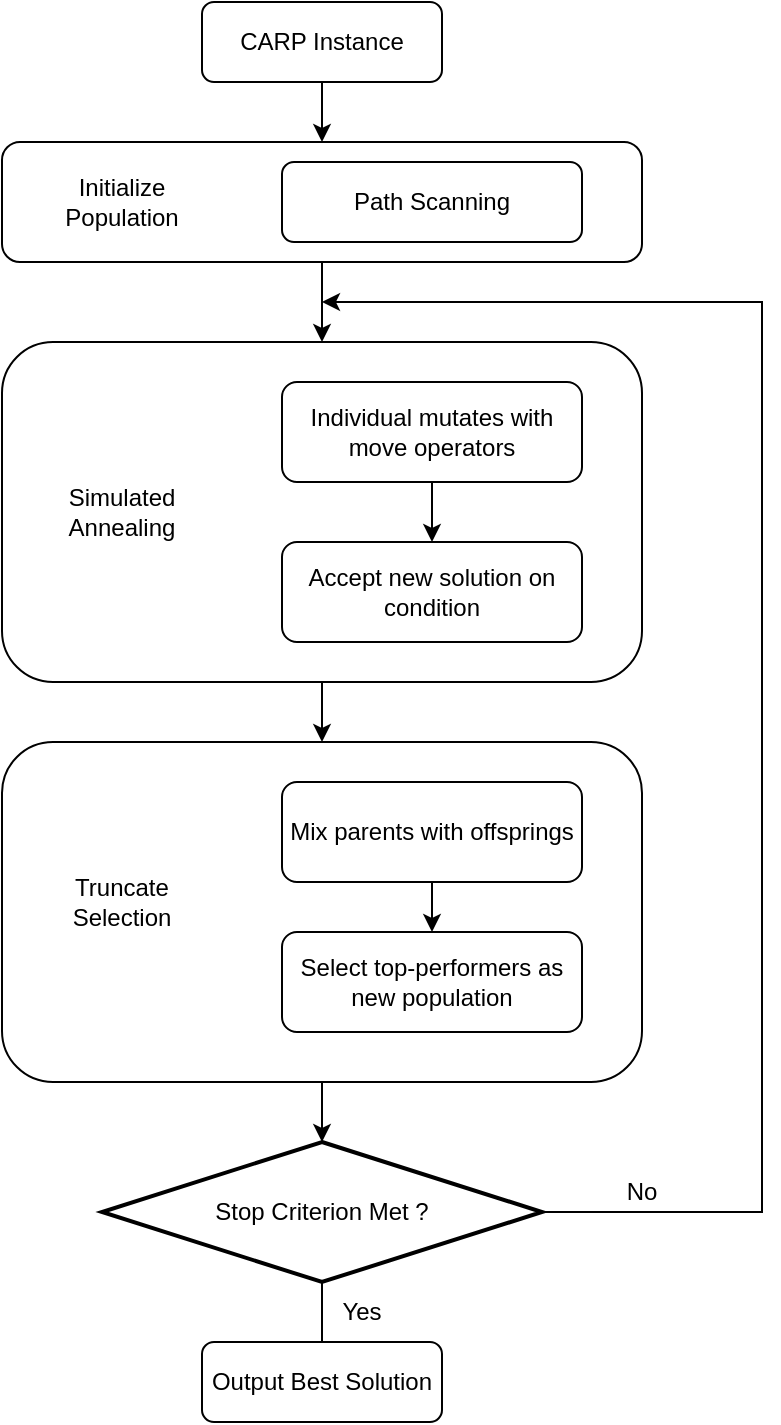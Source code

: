 <mxfile version="24.4.0" type="device">
  <diagram id="C5RBs43oDa-KdzZeNtuy" name="Page-1">
    <mxGraphModel dx="682" dy="406" grid="1" gridSize="10" guides="1" tooltips="1" connect="1" arrows="1" fold="1" page="1" pageScale="1" pageWidth="827" pageHeight="1169" math="0" shadow="0">
      <root>
        <mxCell id="WIyWlLk6GJQsqaUBKTNV-0" />
        <mxCell id="WIyWlLk6GJQsqaUBKTNV-1" parent="WIyWlLk6GJQsqaUBKTNV-0" />
        <mxCell id="blncTFOwAfIJLTzrMO1A-6" style="edgeStyle=orthogonalEdgeStyle;rounded=0;orthogonalLoop=1;jettySize=auto;html=1;exitX=0.5;exitY=1;exitDx=0;exitDy=0;entryX=0.5;entryY=1;entryDx=0;entryDy=0;" edge="1" parent="WIyWlLk6GJQsqaUBKTNV-1" source="WIyWlLk6GJQsqaUBKTNV-3" target="blncTFOwAfIJLTzrMO1A-0">
          <mxGeometry relative="1" as="geometry" />
        </mxCell>
        <mxCell id="WIyWlLk6GJQsqaUBKTNV-3" value="CARP I&lt;span style=&quot;background-color: initial;&quot;&gt;nstance&lt;/span&gt;" style="rounded=1;whiteSpace=wrap;html=1;fontSize=12;glass=0;strokeWidth=1;shadow=0;" parent="WIyWlLk6GJQsqaUBKTNV-1" vertex="1">
          <mxGeometry x="260" y="60" width="120" height="40" as="geometry" />
        </mxCell>
        <mxCell id="blncTFOwAfIJLTzrMO1A-15" style="edgeStyle=orthogonalEdgeStyle;rounded=0;orthogonalLoop=1;jettySize=auto;html=1;exitX=0.5;exitY=0;exitDx=0;exitDy=0;entryX=0.5;entryY=0;entryDx=0;entryDy=0;" edge="1" parent="WIyWlLk6GJQsqaUBKTNV-1" source="blncTFOwAfIJLTzrMO1A-0" target="blncTFOwAfIJLTzrMO1A-7">
          <mxGeometry relative="1" as="geometry" />
        </mxCell>
        <mxCell id="blncTFOwAfIJLTzrMO1A-0" value="" style="rounded=1;whiteSpace=wrap;html=1;direction=west;" vertex="1" parent="WIyWlLk6GJQsqaUBKTNV-1">
          <mxGeometry x="160" y="130" width="320" height="60" as="geometry" />
        </mxCell>
        <mxCell id="blncTFOwAfIJLTzrMO1A-19" style="edgeStyle=orthogonalEdgeStyle;rounded=0;orthogonalLoop=1;jettySize=auto;html=1;exitX=0.5;exitY=1;exitDx=0;exitDy=0;entryX=0.5;entryY=1;entryDx=0;entryDy=0;" edge="1" parent="WIyWlLk6GJQsqaUBKTNV-1" source="blncTFOwAfIJLTzrMO1A-7" target="blncTFOwAfIJLTzrMO1A-13">
          <mxGeometry relative="1" as="geometry" />
        </mxCell>
        <mxCell id="blncTFOwAfIJLTzrMO1A-7" value="" style="rounded=1;whiteSpace=wrap;html=1;align=left;" vertex="1" parent="WIyWlLk6GJQsqaUBKTNV-1">
          <mxGeometry x="160" y="230" width="320" height="170" as="geometry" />
        </mxCell>
        <mxCell id="blncTFOwAfIJLTzrMO1A-8" value="Simulated Annealing" style="text;html=1;align=center;verticalAlign=middle;whiteSpace=wrap;rounded=0;" vertex="1" parent="WIyWlLk6GJQsqaUBKTNV-1">
          <mxGeometry x="190" y="300" width="60" height="30" as="geometry" />
        </mxCell>
        <mxCell id="blncTFOwAfIJLTzrMO1A-18" style="edgeStyle=orthogonalEdgeStyle;rounded=0;orthogonalLoop=1;jettySize=auto;html=1;exitX=0.5;exitY=1;exitDx=0;exitDy=0;entryX=0.5;entryY=0;entryDx=0;entryDy=0;" edge="1" parent="WIyWlLk6GJQsqaUBKTNV-1" source="blncTFOwAfIJLTzrMO1A-9" target="blncTFOwAfIJLTzrMO1A-12">
          <mxGeometry relative="1" as="geometry" />
        </mxCell>
        <mxCell id="blncTFOwAfIJLTzrMO1A-9" value="Individual mutates with move operators" style="rounded=1;whiteSpace=wrap;html=1;" vertex="1" parent="WIyWlLk6GJQsqaUBKTNV-1">
          <mxGeometry x="300" y="250" width="150" height="50" as="geometry" />
        </mxCell>
        <mxCell id="blncTFOwAfIJLTzrMO1A-12" value="Accept new solution on condition" style="rounded=1;whiteSpace=wrap;html=1;" vertex="1" parent="WIyWlLk6GJQsqaUBKTNV-1">
          <mxGeometry x="300" y="330" width="150" height="50" as="geometry" />
        </mxCell>
        <mxCell id="blncTFOwAfIJLTzrMO1A-13" value="" style="rounded=1;whiteSpace=wrap;html=1;direction=west;" vertex="1" parent="WIyWlLk6GJQsqaUBKTNV-1">
          <mxGeometry x="160" y="430" width="320" height="170" as="geometry" />
        </mxCell>
        <mxCell id="blncTFOwAfIJLTzrMO1A-14" style="edgeStyle=orthogonalEdgeStyle;rounded=0;orthogonalLoop=1;jettySize=auto;html=1;exitX=0.5;exitY=0;exitDx=0;exitDy=0;" edge="1" parent="WIyWlLk6GJQsqaUBKTNV-1" source="blncTFOwAfIJLTzrMO1A-0" target="blncTFOwAfIJLTzrMO1A-0">
          <mxGeometry relative="1" as="geometry" />
        </mxCell>
        <mxCell id="blncTFOwAfIJLTzrMO1A-20" value="Initialize Population" style="text;html=1;align=center;verticalAlign=middle;whiteSpace=wrap;rounded=0;" vertex="1" parent="WIyWlLk6GJQsqaUBKTNV-1">
          <mxGeometry x="190" y="145" width="60" height="30" as="geometry" />
        </mxCell>
        <mxCell id="blncTFOwAfIJLTzrMO1A-21" value="Path Scanning" style="rounded=1;whiteSpace=wrap;html=1;" vertex="1" parent="WIyWlLk6GJQsqaUBKTNV-1">
          <mxGeometry x="300" y="140" width="150" height="40" as="geometry" />
        </mxCell>
        <mxCell id="blncTFOwAfIJLTzrMO1A-25" value="Truncate Selection" style="text;html=1;align=center;verticalAlign=middle;whiteSpace=wrap;rounded=0;" vertex="1" parent="WIyWlLk6GJQsqaUBKTNV-1">
          <mxGeometry x="190" y="495" width="60" height="30" as="geometry" />
        </mxCell>
        <mxCell id="blncTFOwAfIJLTzrMO1A-33" style="edgeStyle=orthogonalEdgeStyle;rounded=0;orthogonalLoop=1;jettySize=auto;html=1;exitX=0.5;exitY=1;exitDx=0;exitDy=0;entryX=0.5;entryY=0;entryDx=0;entryDy=0;" edge="1" parent="WIyWlLk6GJQsqaUBKTNV-1" source="blncTFOwAfIJLTzrMO1A-26" target="blncTFOwAfIJLTzrMO1A-27">
          <mxGeometry relative="1" as="geometry" />
        </mxCell>
        <mxCell id="blncTFOwAfIJLTzrMO1A-26" value="Mix parents with offsprings" style="rounded=1;whiteSpace=wrap;html=1;" vertex="1" parent="WIyWlLk6GJQsqaUBKTNV-1">
          <mxGeometry x="300" y="450" width="150" height="50" as="geometry" />
        </mxCell>
        <mxCell id="blncTFOwAfIJLTzrMO1A-27" value="Select top-performers as new population" style="rounded=1;whiteSpace=wrap;html=1;" vertex="1" parent="WIyWlLk6GJQsqaUBKTNV-1">
          <mxGeometry x="300" y="525" width="150" height="50" as="geometry" />
        </mxCell>
        <mxCell id="blncTFOwAfIJLTzrMO1A-31" style="edgeStyle=orthogonalEdgeStyle;rounded=0;orthogonalLoop=1;jettySize=auto;html=1;exitX=1;exitY=0.5;exitDx=0;exitDy=0;exitPerimeter=0;" edge="1" parent="WIyWlLk6GJQsqaUBKTNV-1" source="blncTFOwAfIJLTzrMO1A-29">
          <mxGeometry relative="1" as="geometry">
            <mxPoint x="320" y="210" as="targetPoint" />
            <Array as="points">
              <mxPoint x="540" y="665" />
              <mxPoint x="540" y="210" />
            </Array>
          </mxGeometry>
        </mxCell>
        <mxCell id="blncTFOwAfIJLTzrMO1A-34" style="edgeStyle=orthogonalEdgeStyle;rounded=0;orthogonalLoop=1;jettySize=auto;html=1;exitX=0.5;exitY=1;exitDx=0;exitDy=0;exitPerimeter=0;" edge="1" parent="WIyWlLk6GJQsqaUBKTNV-1" source="blncTFOwAfIJLTzrMO1A-29">
          <mxGeometry relative="1" as="geometry">
            <mxPoint x="320" y="760" as="targetPoint" />
          </mxGeometry>
        </mxCell>
        <mxCell id="blncTFOwAfIJLTzrMO1A-29" value="Stop Criterion Met ?" style="strokeWidth=2;html=1;shape=mxgraph.flowchart.decision;whiteSpace=wrap;" vertex="1" parent="WIyWlLk6GJQsqaUBKTNV-1">
          <mxGeometry x="210" y="630" width="220" height="70" as="geometry" />
        </mxCell>
        <mxCell id="blncTFOwAfIJLTzrMO1A-30" style="edgeStyle=orthogonalEdgeStyle;rounded=0;orthogonalLoop=1;jettySize=auto;html=1;exitX=0.5;exitY=0;exitDx=0;exitDy=0;entryX=0.5;entryY=0;entryDx=0;entryDy=0;entryPerimeter=0;" edge="1" parent="WIyWlLk6GJQsqaUBKTNV-1" source="blncTFOwAfIJLTzrMO1A-13" target="blncTFOwAfIJLTzrMO1A-29">
          <mxGeometry relative="1" as="geometry" />
        </mxCell>
        <mxCell id="blncTFOwAfIJLTzrMO1A-35" value="Yes" style="text;html=1;align=center;verticalAlign=middle;whiteSpace=wrap;rounded=0;" vertex="1" parent="WIyWlLk6GJQsqaUBKTNV-1">
          <mxGeometry x="310" y="700" width="60" height="30" as="geometry" />
        </mxCell>
        <mxCell id="blncTFOwAfIJLTzrMO1A-36" value="No" style="text;html=1;align=center;verticalAlign=middle;whiteSpace=wrap;rounded=0;" vertex="1" parent="WIyWlLk6GJQsqaUBKTNV-1">
          <mxGeometry x="450" y="640" width="60" height="30" as="geometry" />
        </mxCell>
        <mxCell id="blncTFOwAfIJLTzrMO1A-37" value="Output Best Solution" style="rounded=1;whiteSpace=wrap;html=1;" vertex="1" parent="WIyWlLk6GJQsqaUBKTNV-1">
          <mxGeometry x="260" y="730" width="120" height="40" as="geometry" />
        </mxCell>
      </root>
    </mxGraphModel>
  </diagram>
</mxfile>

